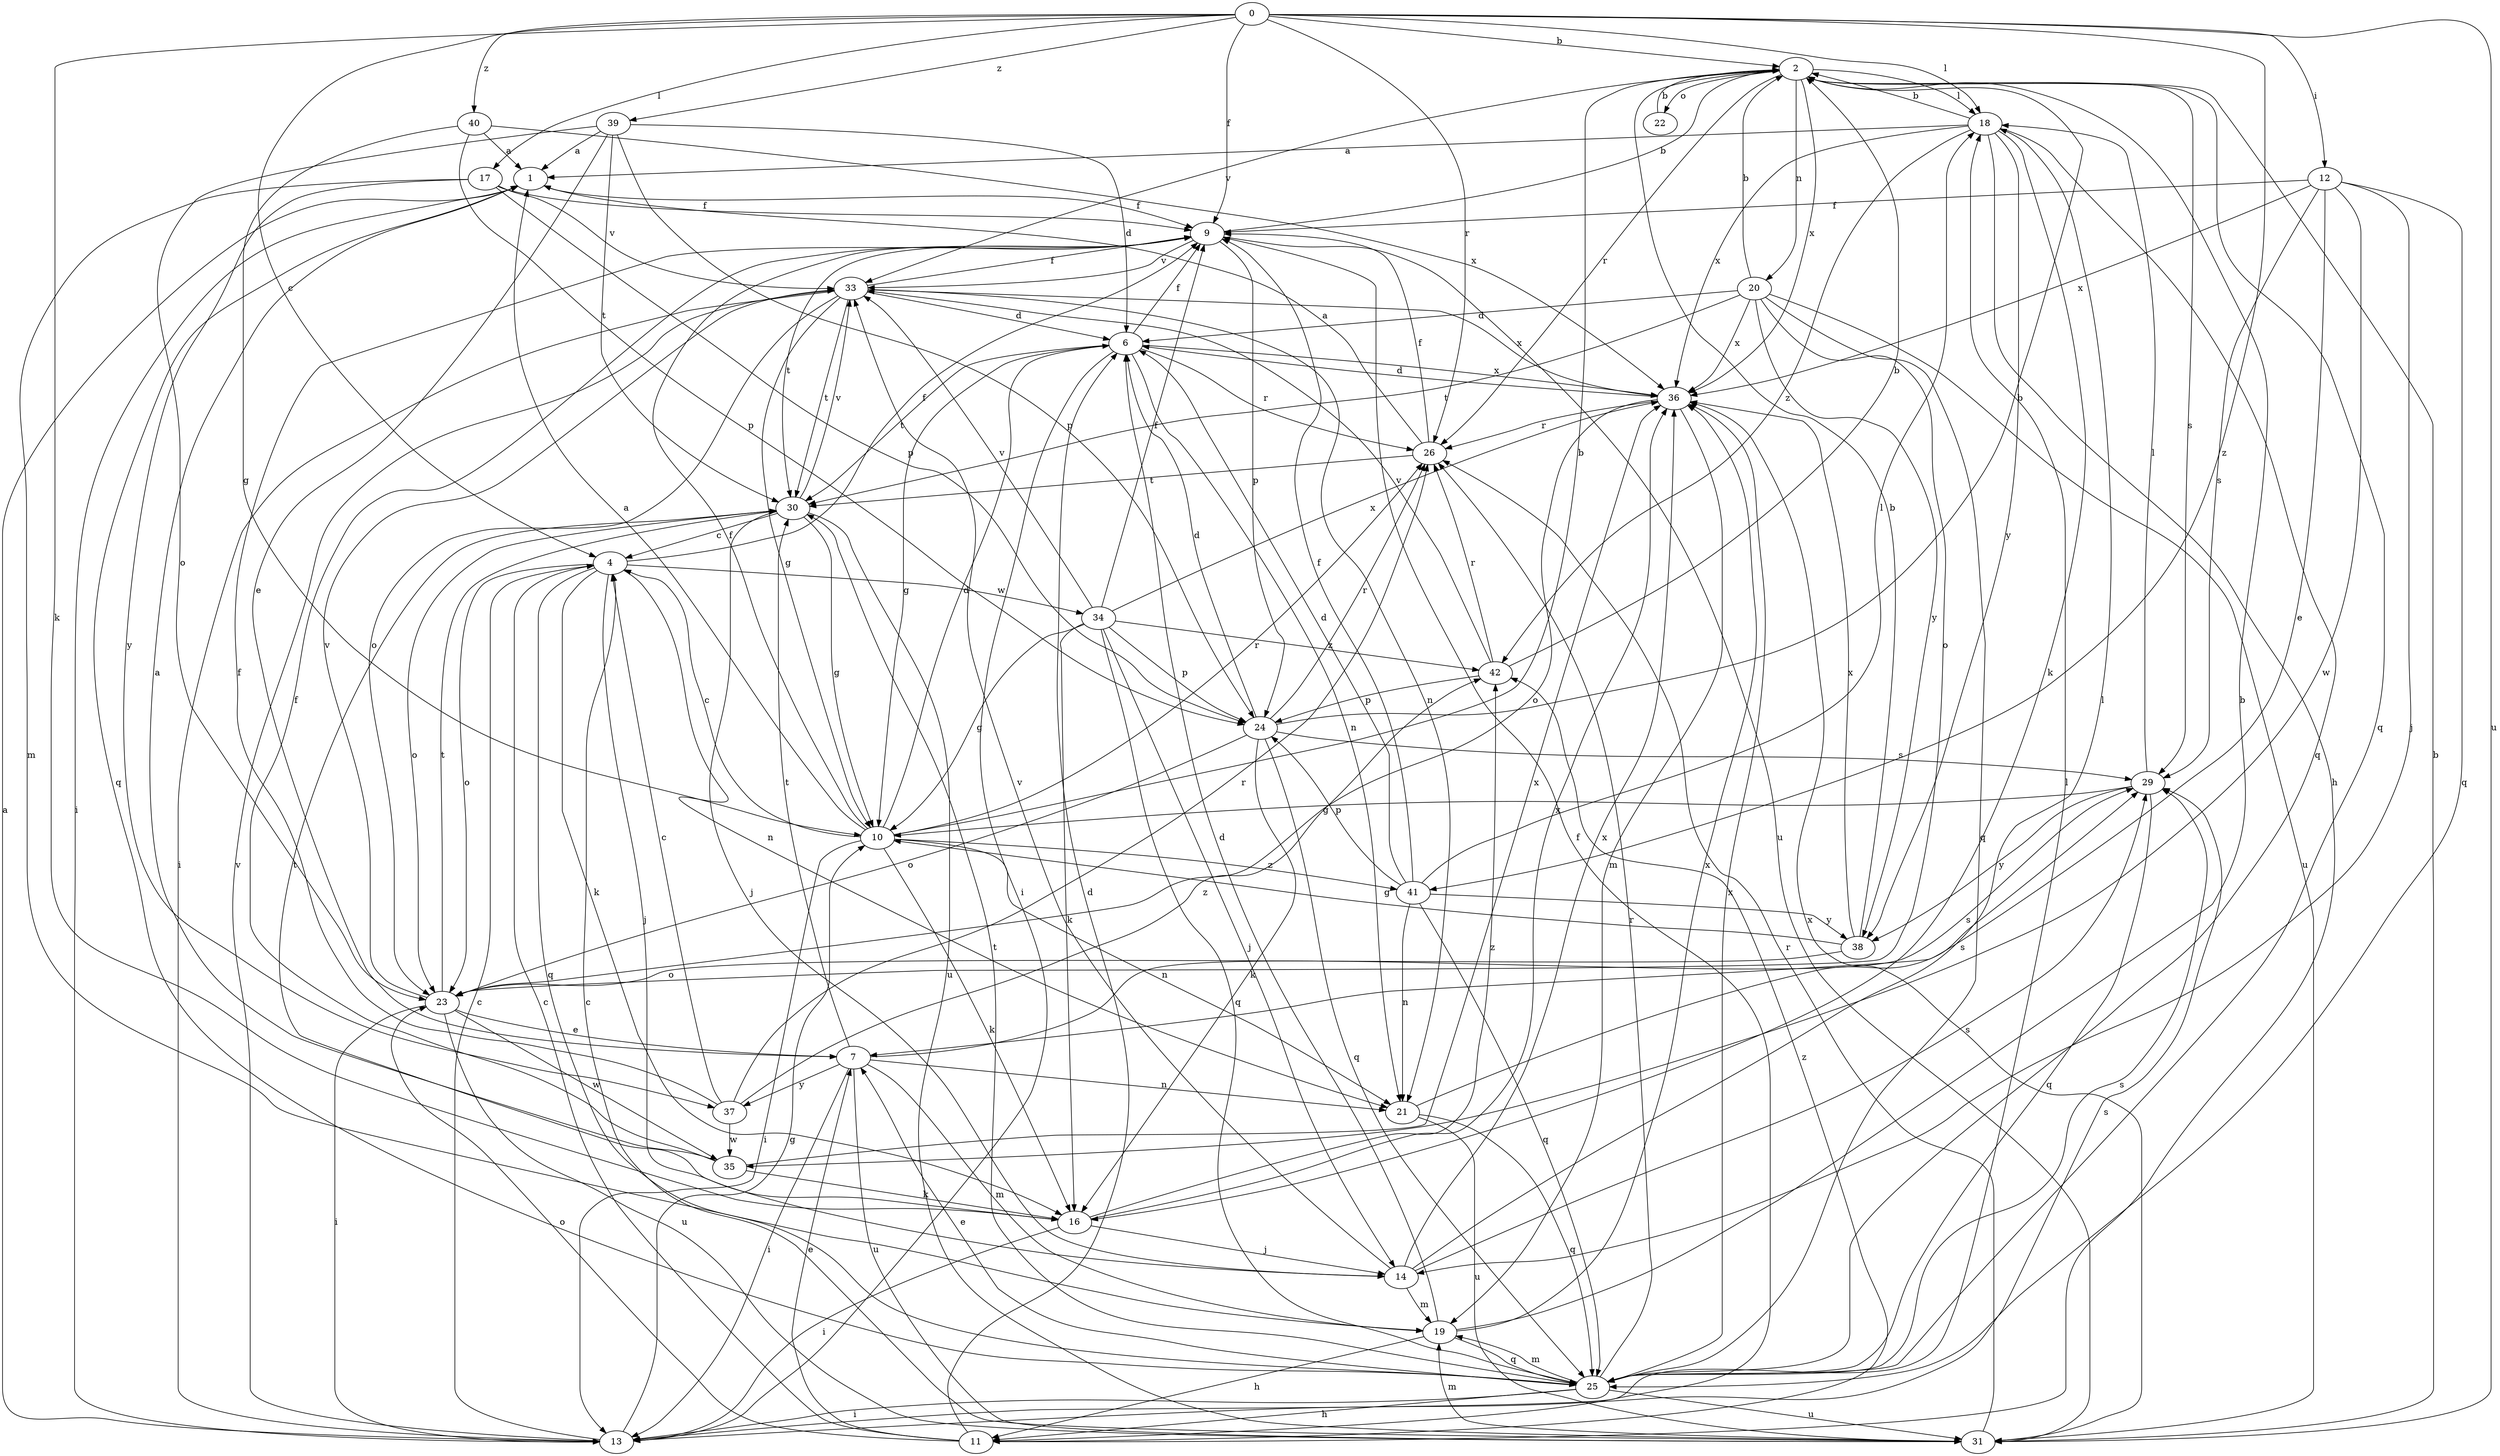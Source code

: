 strict digraph  {
0;
1;
2;
4;
6;
7;
9;
10;
11;
12;
13;
14;
16;
17;
18;
19;
20;
21;
22;
23;
24;
25;
26;
29;
30;
31;
33;
34;
35;
36;
37;
38;
39;
40;
41;
42;
0 -> 2  [label=b];
0 -> 4  [label=c];
0 -> 9  [label=f];
0 -> 12  [label=i];
0 -> 16  [label=k];
0 -> 17  [label=l];
0 -> 18  [label=l];
0 -> 26  [label=r];
0 -> 31  [label=u];
0 -> 39  [label=z];
0 -> 40  [label=z];
0 -> 41  [label=z];
1 -> 9  [label=f];
1 -> 13  [label=i];
1 -> 25  [label=q];
2 -> 18  [label=l];
2 -> 20  [label=n];
2 -> 22  [label=o];
2 -> 25  [label=q];
2 -> 26  [label=r];
2 -> 29  [label=s];
2 -> 33  [label=v];
2 -> 36  [label=x];
4 -> 9  [label=f];
4 -> 14  [label=j];
4 -> 16  [label=k];
4 -> 21  [label=n];
4 -> 23  [label=o];
4 -> 25  [label=q];
4 -> 34  [label=w];
6 -> 9  [label=f];
6 -> 10  [label=g];
6 -> 13  [label=i];
6 -> 21  [label=n];
6 -> 26  [label=r];
6 -> 30  [label=t];
6 -> 36  [label=x];
7 -> 13  [label=i];
7 -> 19  [label=m];
7 -> 21  [label=n];
7 -> 29  [label=s];
7 -> 30  [label=t];
7 -> 31  [label=u];
7 -> 37  [label=y];
9 -> 2  [label=b];
9 -> 24  [label=p];
9 -> 30  [label=t];
9 -> 31  [label=u];
9 -> 33  [label=v];
10 -> 1  [label=a];
10 -> 2  [label=b];
10 -> 4  [label=c];
10 -> 6  [label=d];
10 -> 9  [label=f];
10 -> 13  [label=i];
10 -> 16  [label=k];
10 -> 21  [label=n];
10 -> 26  [label=r];
10 -> 41  [label=z];
11 -> 4  [label=c];
11 -> 6  [label=d];
11 -> 7  [label=e];
11 -> 9  [label=f];
11 -> 23  [label=o];
11 -> 42  [label=z];
12 -> 7  [label=e];
12 -> 9  [label=f];
12 -> 14  [label=j];
12 -> 25  [label=q];
12 -> 29  [label=s];
12 -> 35  [label=w];
12 -> 36  [label=x];
13 -> 1  [label=a];
13 -> 4  [label=c];
13 -> 10  [label=g];
13 -> 18  [label=l];
13 -> 29  [label=s];
13 -> 33  [label=v];
14 -> 18  [label=l];
14 -> 19  [label=m];
14 -> 29  [label=s];
14 -> 33  [label=v];
14 -> 36  [label=x];
16 -> 13  [label=i];
16 -> 14  [label=j];
16 -> 30  [label=t];
16 -> 36  [label=x];
16 -> 42  [label=z];
17 -> 9  [label=f];
17 -> 19  [label=m];
17 -> 24  [label=p];
17 -> 33  [label=v];
17 -> 37  [label=y];
18 -> 1  [label=a];
18 -> 2  [label=b];
18 -> 11  [label=h];
18 -> 16  [label=k];
18 -> 25  [label=q];
18 -> 36  [label=x];
18 -> 38  [label=y];
18 -> 42  [label=z];
19 -> 2  [label=b];
19 -> 6  [label=d];
19 -> 11  [label=h];
19 -> 25  [label=q];
19 -> 36  [label=x];
20 -> 2  [label=b];
20 -> 6  [label=d];
20 -> 23  [label=o];
20 -> 25  [label=q];
20 -> 30  [label=t];
20 -> 31  [label=u];
20 -> 36  [label=x];
20 -> 38  [label=y];
21 -> 25  [label=q];
21 -> 29  [label=s];
21 -> 31  [label=u];
22 -> 2  [label=b];
23 -> 7  [label=e];
23 -> 13  [label=i];
23 -> 30  [label=t];
23 -> 31  [label=u];
23 -> 33  [label=v];
23 -> 35  [label=w];
24 -> 2  [label=b];
24 -> 6  [label=d];
24 -> 16  [label=k];
24 -> 23  [label=o];
24 -> 25  [label=q];
24 -> 26  [label=r];
24 -> 29  [label=s];
25 -> 7  [label=e];
25 -> 11  [label=h];
25 -> 13  [label=i];
25 -> 19  [label=m];
25 -> 26  [label=r];
25 -> 29  [label=s];
25 -> 30  [label=t];
25 -> 31  [label=u];
25 -> 36  [label=x];
26 -> 1  [label=a];
26 -> 9  [label=f];
26 -> 30  [label=t];
29 -> 10  [label=g];
29 -> 18  [label=l];
29 -> 25  [label=q];
29 -> 38  [label=y];
30 -> 4  [label=c];
30 -> 10  [label=g];
30 -> 14  [label=j];
30 -> 23  [label=o];
30 -> 31  [label=u];
30 -> 33  [label=v];
31 -> 2  [label=b];
31 -> 4  [label=c];
31 -> 19  [label=m];
31 -> 26  [label=r];
31 -> 36  [label=x];
33 -> 6  [label=d];
33 -> 9  [label=f];
33 -> 10  [label=g];
33 -> 13  [label=i];
33 -> 21  [label=n];
33 -> 23  [label=o];
33 -> 30  [label=t];
33 -> 36  [label=x];
34 -> 9  [label=f];
34 -> 10  [label=g];
34 -> 14  [label=j];
34 -> 16  [label=k];
34 -> 24  [label=p];
34 -> 25  [label=q];
34 -> 33  [label=v];
34 -> 36  [label=x];
34 -> 42  [label=z];
35 -> 1  [label=a];
35 -> 9  [label=f];
35 -> 16  [label=k];
35 -> 36  [label=x];
36 -> 6  [label=d];
36 -> 19  [label=m];
36 -> 23  [label=o];
36 -> 26  [label=r];
37 -> 4  [label=c];
37 -> 9  [label=f];
37 -> 26  [label=r];
37 -> 35  [label=w];
37 -> 42  [label=z];
38 -> 2  [label=b];
38 -> 10  [label=g];
38 -> 23  [label=o];
38 -> 36  [label=x];
39 -> 1  [label=a];
39 -> 6  [label=d];
39 -> 7  [label=e];
39 -> 23  [label=o];
39 -> 24  [label=p];
39 -> 30  [label=t];
40 -> 1  [label=a];
40 -> 10  [label=g];
40 -> 24  [label=p];
40 -> 36  [label=x];
41 -> 6  [label=d];
41 -> 9  [label=f];
41 -> 18  [label=l];
41 -> 21  [label=n];
41 -> 24  [label=p];
41 -> 25  [label=q];
41 -> 38  [label=y];
42 -> 2  [label=b];
42 -> 24  [label=p];
42 -> 26  [label=r];
42 -> 33  [label=v];
}
